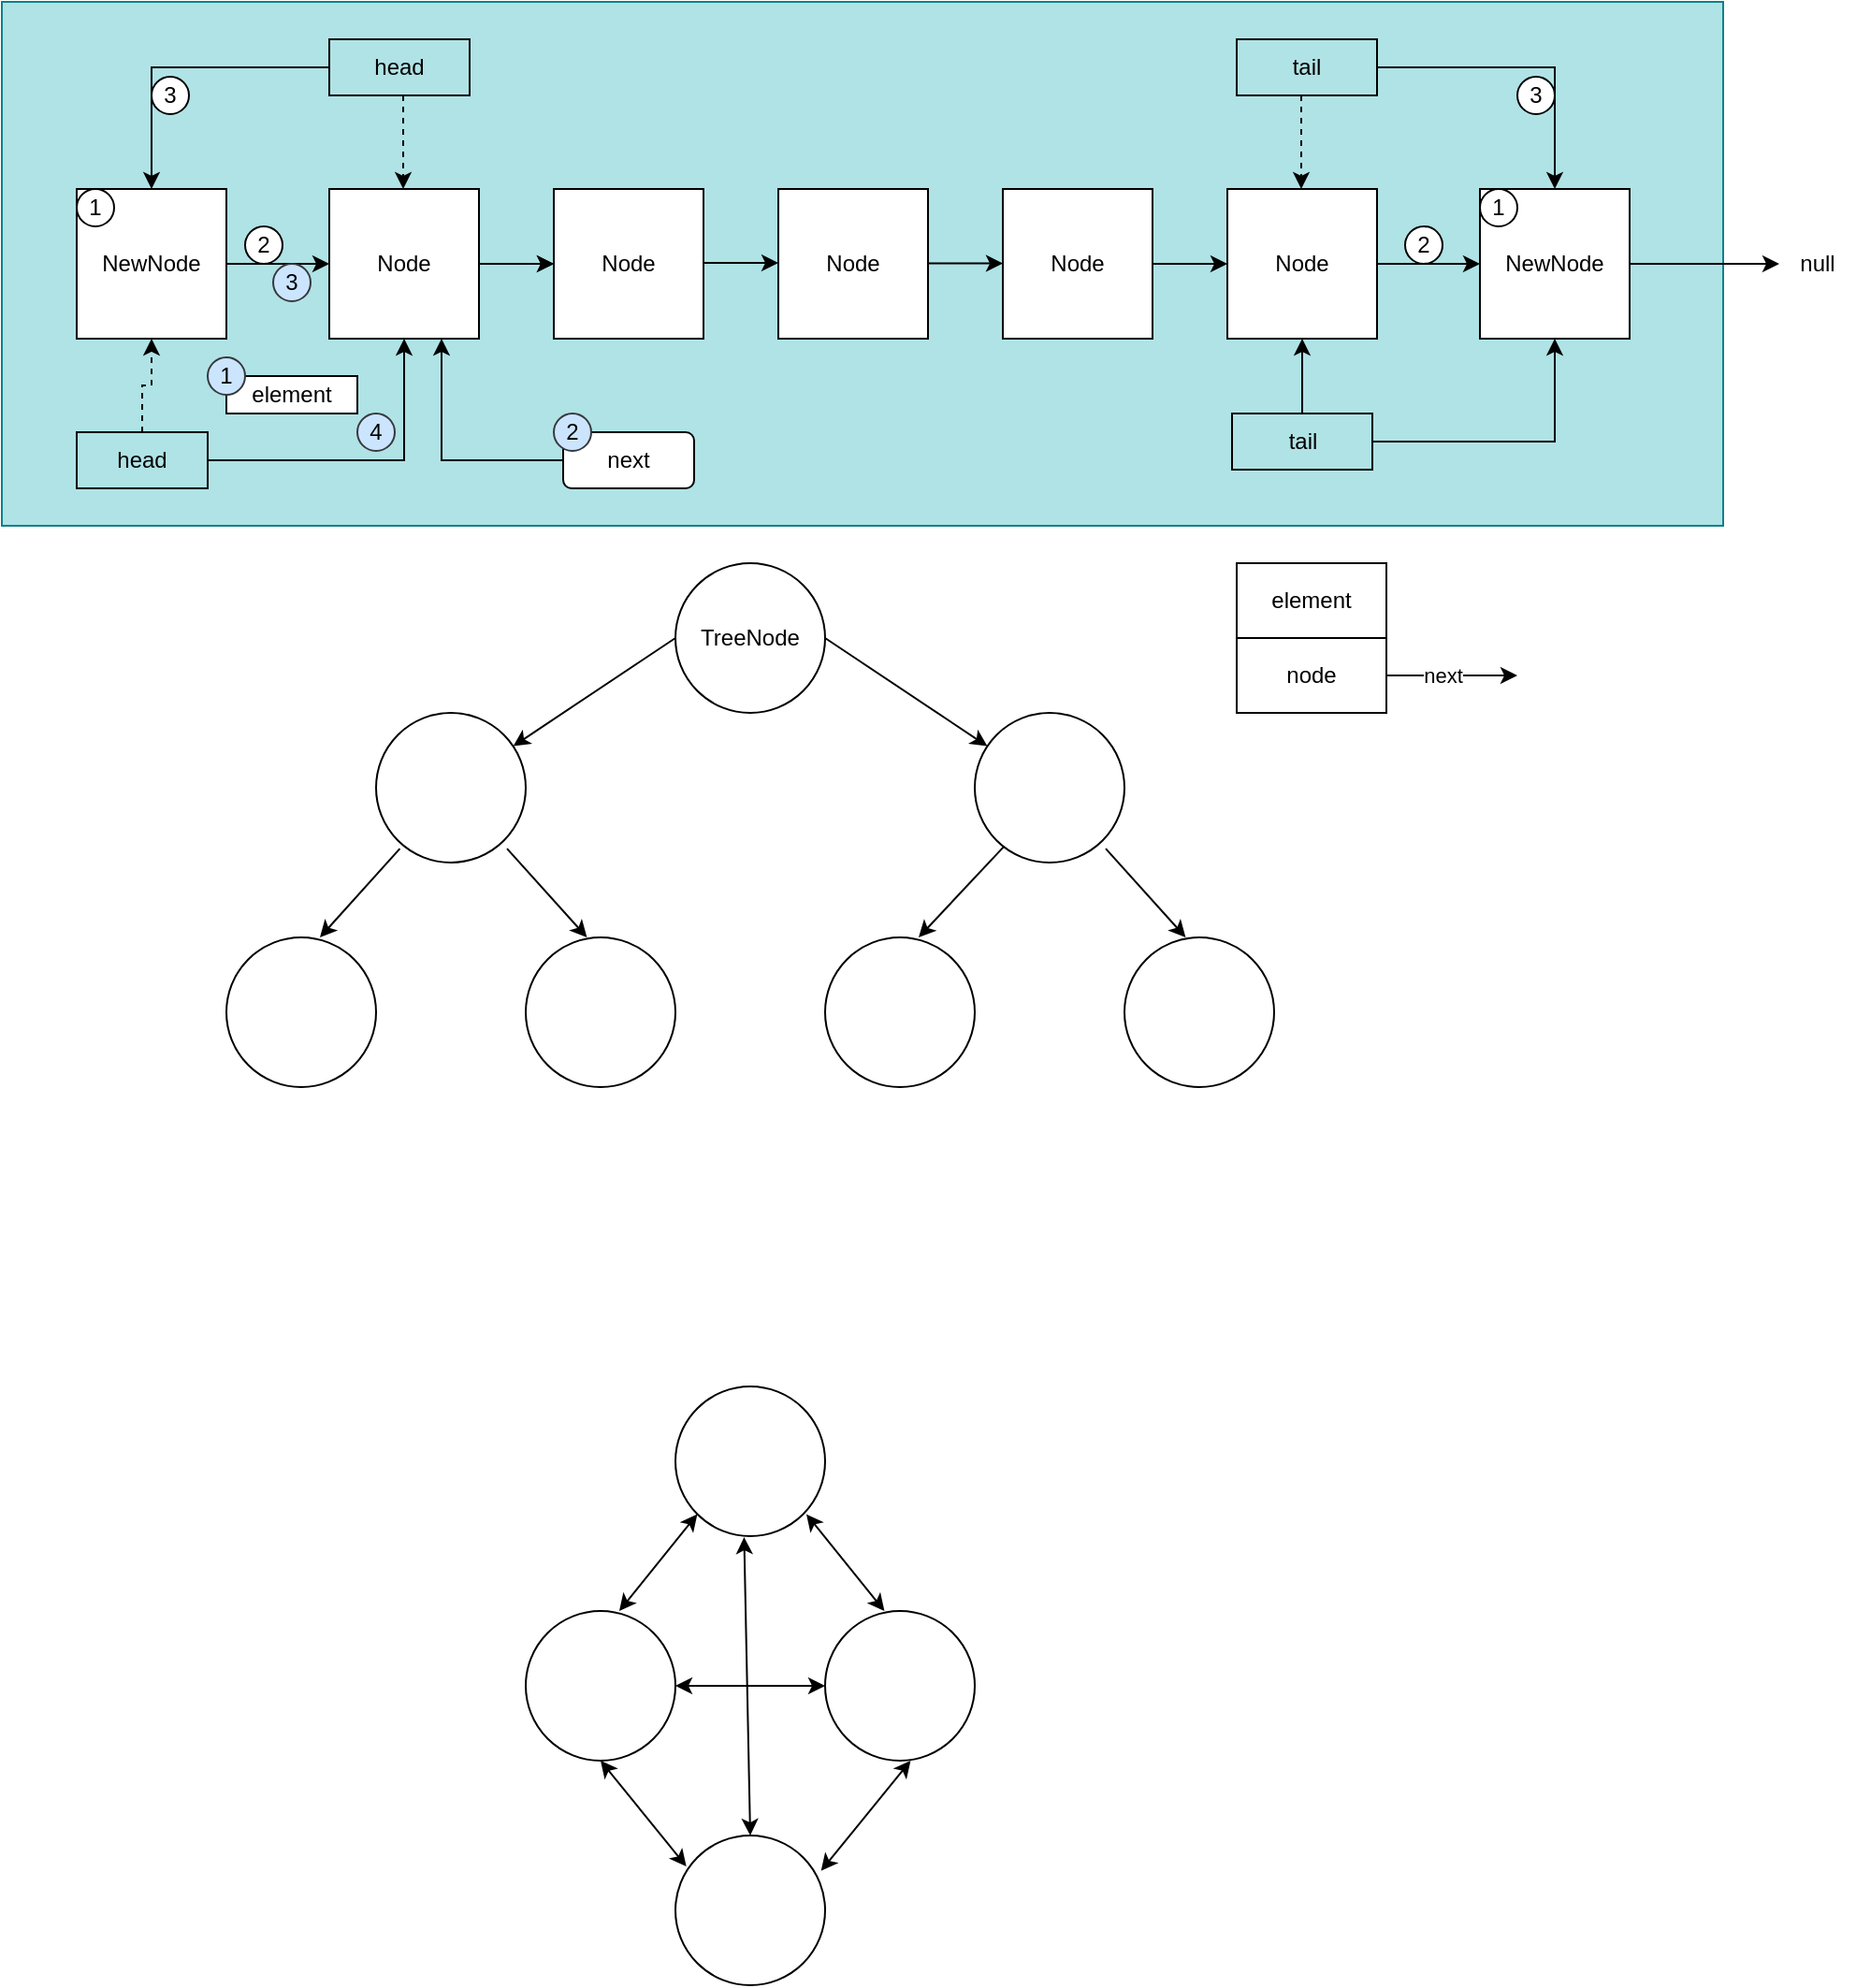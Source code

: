 <mxfile version="20.4.2" type="github">
  <diagram id="qRkt4Y1RNNpKCaW_8E0I" name="Page-1">
    <mxGraphModel dx="1731" dy="1593" grid="1" gridSize="10" guides="1" tooltips="1" connect="1" arrows="1" fold="1" page="1" pageScale="1" pageWidth="850" pageHeight="1100" math="0" shadow="0">
      <root>
        <mxCell id="0" />
        <mxCell id="1" parent="0" />
        <mxCell id="WboviOallaujsfzrFde7-1" value="" style="rounded=0;whiteSpace=wrap;html=1;fillColor=#b0e3e6;strokeColor=#0e8088;" parent="1" vertex="1">
          <mxGeometry x="-40" y="-20" width="920" height="280" as="geometry" />
        </mxCell>
        <mxCell id="gd5NWxnu7YvVOIcEfiuP-2" value="" style="edgeStyle=orthogonalEdgeStyle;rounded=0;orthogonalLoop=1;jettySize=auto;html=1;" edge="1" parent="1" source="pceAAc0VWWeZ7ACtFp88-1" target="pceAAc0VWWeZ7ACtFp88-2">
          <mxGeometry relative="1" as="geometry" />
        </mxCell>
        <mxCell id="pceAAc0VWWeZ7ACtFp88-1" value="Node" style="whiteSpace=wrap;html=1;aspect=fixed;" parent="1" vertex="1">
          <mxGeometry x="135" y="80" width="80" height="80" as="geometry" />
        </mxCell>
        <mxCell id="pceAAc0VWWeZ7ACtFp88-2" value="Node" style="whiteSpace=wrap;html=1;aspect=fixed;" parent="1" vertex="1">
          <mxGeometry x="255" y="80" width="80" height="80" as="geometry" />
        </mxCell>
        <mxCell id="pceAAc0VWWeZ7ACtFp88-3" value="Node" style="whiteSpace=wrap;html=1;aspect=fixed;" parent="1" vertex="1">
          <mxGeometry x="375" y="80" width="80" height="80" as="geometry" />
        </mxCell>
        <mxCell id="gd5NWxnu7YvVOIcEfiuP-14" value="" style="edgeStyle=orthogonalEdgeStyle;rounded=0;orthogonalLoop=1;jettySize=auto;html=1;endArrow=classic;endFill=1;" edge="1" parent="1" source="pceAAc0VWWeZ7ACtFp88-4" target="pceAAc0VWWeZ7ACtFp88-5">
          <mxGeometry relative="1" as="geometry" />
        </mxCell>
        <mxCell id="pceAAc0VWWeZ7ACtFp88-4" value="Node" style="whiteSpace=wrap;html=1;aspect=fixed;" parent="1" vertex="1">
          <mxGeometry x="495" y="80" width="80" height="80" as="geometry" />
        </mxCell>
        <mxCell id="gd5NWxnu7YvVOIcEfiuP-16" value="" style="edgeStyle=orthogonalEdgeStyle;rounded=0;orthogonalLoop=1;jettySize=auto;html=1;endArrow=classic;endFill=1;" edge="1" parent="1" source="pceAAc0VWWeZ7ACtFp88-5" target="gd5NWxnu7YvVOIcEfiuP-6">
          <mxGeometry relative="1" as="geometry" />
        </mxCell>
        <mxCell id="pceAAc0VWWeZ7ACtFp88-5" value="Node" style="whiteSpace=wrap;html=1;aspect=fixed;" parent="1" vertex="1">
          <mxGeometry x="615" y="80" width="80" height="80" as="geometry" />
        </mxCell>
        <mxCell id="pceAAc0VWWeZ7ACtFp88-7" value="" style="endArrow=classic;html=1;rounded=0;entryX=0;entryY=0.5;entryDx=0;entryDy=0;" parent="1" target="pceAAc0VWWeZ7ACtFp88-2" edge="1">
          <mxGeometry width="50" height="50" relative="1" as="geometry">
            <mxPoint x="215" y="120" as="sourcePoint" />
            <mxPoint x="265" y="70" as="targetPoint" />
          </mxGeometry>
        </mxCell>
        <mxCell id="pceAAc0VWWeZ7ACtFp88-8" value="" style="endArrow=classic;html=1;rounded=0;entryX=0;entryY=0.5;entryDx=0;entryDy=0;" parent="1" edge="1">
          <mxGeometry width="50" height="50" relative="1" as="geometry">
            <mxPoint x="335" y="119.5" as="sourcePoint" />
            <mxPoint x="375" y="119.5" as="targetPoint" />
          </mxGeometry>
        </mxCell>
        <mxCell id="pceAAc0VWWeZ7ACtFp88-9" value="" style="endArrow=classic;html=1;rounded=0;entryX=0;entryY=0.5;entryDx=0;entryDy=0;" parent="1" edge="1">
          <mxGeometry width="50" height="50" relative="1" as="geometry">
            <mxPoint x="455" y="119.8" as="sourcePoint" />
            <mxPoint x="495" y="119.8" as="targetPoint" />
          </mxGeometry>
        </mxCell>
        <mxCell id="pceAAc0VWWeZ7ACtFp88-11" value="&lt;div&gt;TreeNode&lt;/div&gt;" style="ellipse;whiteSpace=wrap;html=1;aspect=fixed;" parent="1" vertex="1">
          <mxGeometry x="320" y="280" width="80" height="80" as="geometry" />
        </mxCell>
        <mxCell id="pceAAc0VWWeZ7ACtFp88-14" value="" style="ellipse;whiteSpace=wrap;html=1;aspect=fixed;" parent="1" vertex="1">
          <mxGeometry x="160" y="360" width="80" height="80" as="geometry" />
        </mxCell>
        <mxCell id="pceAAc0VWWeZ7ACtFp88-15" value="" style="ellipse;whiteSpace=wrap;html=1;aspect=fixed;" parent="1" vertex="1">
          <mxGeometry x="480" y="360" width="80" height="80" as="geometry" />
        </mxCell>
        <mxCell id="pceAAc0VWWeZ7ACtFp88-16" value="" style="ellipse;whiteSpace=wrap;html=1;aspect=fixed;" parent="1" vertex="1">
          <mxGeometry x="80" y="480" width="80" height="80" as="geometry" />
        </mxCell>
        <mxCell id="pceAAc0VWWeZ7ACtFp88-17" value="" style="ellipse;whiteSpace=wrap;html=1;aspect=fixed;" parent="1" vertex="1">
          <mxGeometry x="240" y="480" width="80" height="80" as="geometry" />
        </mxCell>
        <mxCell id="pceAAc0VWWeZ7ACtFp88-18" value="" style="ellipse;whiteSpace=wrap;html=1;aspect=fixed;" parent="1" vertex="1">
          <mxGeometry x="560" y="480" width="80" height="80" as="geometry" />
        </mxCell>
        <mxCell id="pceAAc0VWWeZ7ACtFp88-19" value="" style="ellipse;whiteSpace=wrap;html=1;aspect=fixed;" parent="1" vertex="1">
          <mxGeometry x="400" y="480" width="80" height="80" as="geometry" />
        </mxCell>
        <mxCell id="pceAAc0VWWeZ7ACtFp88-20" value="" style="endArrow=classic;html=1;rounded=0;exitX=0;exitY=0.5;exitDx=0;exitDy=0;" parent="1" source="pceAAc0VWWeZ7ACtFp88-11" target="pceAAc0VWWeZ7ACtFp88-14" edge="1">
          <mxGeometry width="50" height="50" relative="1" as="geometry">
            <mxPoint x="255" y="360" as="sourcePoint" />
            <mxPoint x="250" y="410" as="targetPoint" />
          </mxGeometry>
        </mxCell>
        <mxCell id="pceAAc0VWWeZ7ACtFp88-21" value="" style="endArrow=classic;html=1;rounded=0;exitX=1;exitY=0.5;exitDx=0;exitDy=0;" parent="1" source="pceAAc0VWWeZ7ACtFp88-11" target="pceAAc0VWWeZ7ACtFp88-15" edge="1">
          <mxGeometry width="50" height="50" relative="1" as="geometry">
            <mxPoint x="400.004" y="330.0" as="sourcePoint" />
            <mxPoint x="484.87" y="375.736" as="targetPoint" />
          </mxGeometry>
        </mxCell>
        <mxCell id="pceAAc0VWWeZ7ACtFp88-23" value="" style="endArrow=classic;html=1;rounded=0;exitX=0.159;exitY=0.907;exitDx=0;exitDy=0;exitPerimeter=0;" parent="1" source="pceAAc0VWWeZ7ACtFp88-14" edge="1">
          <mxGeometry width="50" height="50" relative="1" as="geometry">
            <mxPoint x="214.87" y="434.26" as="sourcePoint" />
            <mxPoint x="130" y="480" as="targetPoint" />
          </mxGeometry>
        </mxCell>
        <mxCell id="pceAAc0VWWeZ7ACtFp88-24" value="" style="endArrow=classic;html=1;rounded=0;exitX=0.195;exitY=0.893;exitDx=0;exitDy=0;exitPerimeter=0;" parent="1" source="pceAAc0VWWeZ7ACtFp88-15" edge="1">
          <mxGeometry width="50" height="50" relative="1" as="geometry">
            <mxPoint x="492.72" y="432.56" as="sourcePoint" />
            <mxPoint x="450.004" y="479.996" as="targetPoint" />
          </mxGeometry>
        </mxCell>
        <mxCell id="pceAAc0VWWeZ7ACtFp88-25" value="" style="endArrow=classic;html=1;rounded=0;exitX=0.159;exitY=0.907;exitDx=0;exitDy=0;exitPerimeter=0;" parent="1" edge="1">
          <mxGeometry width="50" height="50" relative="1" as="geometry">
            <mxPoint x="230" y="432.56" as="sourcePoint" />
            <mxPoint x="272.72" y="480.0" as="targetPoint" />
          </mxGeometry>
        </mxCell>
        <mxCell id="pceAAc0VWWeZ7ACtFp88-28" value="" style="endArrow=classic;html=1;rounded=0;exitX=0.159;exitY=0.907;exitDx=0;exitDy=0;exitPerimeter=0;" parent="1" edge="1">
          <mxGeometry width="50" height="50" relative="1" as="geometry">
            <mxPoint x="550" y="432.56" as="sourcePoint" />
            <mxPoint x="592.72" y="480.0" as="targetPoint" />
          </mxGeometry>
        </mxCell>
        <mxCell id="pceAAc0VWWeZ7ACtFp88-29" value="" style="ellipse;whiteSpace=wrap;html=1;aspect=fixed;" parent="1" vertex="1">
          <mxGeometry x="320" y="720" width="80" height="80" as="geometry" />
        </mxCell>
        <mxCell id="pceAAc0VWWeZ7ACtFp88-30" value="" style="ellipse;whiteSpace=wrap;html=1;aspect=fixed;" parent="1" vertex="1">
          <mxGeometry x="240" y="840" width="80" height="80" as="geometry" />
        </mxCell>
        <mxCell id="pceAAc0VWWeZ7ACtFp88-31" value="" style="ellipse;whiteSpace=wrap;html=1;aspect=fixed;" parent="1" vertex="1">
          <mxGeometry x="400" y="840" width="80" height="80" as="geometry" />
        </mxCell>
        <mxCell id="pceAAc0VWWeZ7ACtFp88-35" value="" style="endArrow=classic;startArrow=classic;html=1;rounded=0;entryX=0;entryY=1;entryDx=0;entryDy=0;" parent="1" target="pceAAc0VWWeZ7ACtFp88-29" edge="1">
          <mxGeometry width="50" height="50" relative="1" as="geometry">
            <mxPoint x="290" y="840" as="sourcePoint" />
            <mxPoint x="340" y="790" as="targetPoint" />
          </mxGeometry>
        </mxCell>
        <mxCell id="pceAAc0VWWeZ7ACtFp88-36" value="" style="endArrow=classic;startArrow=classic;html=1;rounded=0;entryX=0;entryY=1;entryDx=0;entryDy=0;" parent="1" edge="1">
          <mxGeometry width="50" height="50" relative="1" as="geometry">
            <mxPoint x="431.716" y="840" as="sourcePoint" />
            <mxPoint x="390.0" y="788.284" as="targetPoint" />
          </mxGeometry>
        </mxCell>
        <mxCell id="pceAAc0VWWeZ7ACtFp88-39" value="" style="endArrow=classic;startArrow=classic;html=1;rounded=0;entryX=1;entryY=0.5;entryDx=0;entryDy=0;exitX=0;exitY=0.5;exitDx=0;exitDy=0;" parent="1" source="pceAAc0VWWeZ7ACtFp88-31" target="pceAAc0VWWeZ7ACtFp88-30" edge="1">
          <mxGeometry width="50" height="50" relative="1" as="geometry">
            <mxPoint x="380.856" y="905.86" as="sourcePoint" />
            <mxPoint x="339.14" y="854.144" as="targetPoint" />
          </mxGeometry>
        </mxCell>
        <mxCell id="pceAAc0VWWeZ7ACtFp88-40" value="" style="ellipse;whiteSpace=wrap;html=1;aspect=fixed;" parent="1" vertex="1">
          <mxGeometry x="320" y="960" width="80" height="80" as="geometry" />
        </mxCell>
        <mxCell id="pceAAc0VWWeZ7ACtFp88-41" value="" style="endArrow=classic;startArrow=classic;html=1;rounded=0;entryX=0;entryY=1;entryDx=0;entryDy=0;exitX=0.073;exitY=0.207;exitDx=0;exitDy=0;exitPerimeter=0;" parent="1" source="pceAAc0VWWeZ7ACtFp88-40" edge="1">
          <mxGeometry width="50" height="50" relative="1" as="geometry">
            <mxPoint x="321.716" y="971.72" as="sourcePoint" />
            <mxPoint x="280.0" y="920.004" as="targetPoint" />
          </mxGeometry>
        </mxCell>
        <mxCell id="pceAAc0VWWeZ7ACtFp88-42" value="" style="endArrow=classic;startArrow=classic;html=1;rounded=0;entryX=0;entryY=1;entryDx=0;entryDy=0;exitX=0.973;exitY=0.236;exitDx=0;exitDy=0;exitPerimeter=0;" parent="1" source="pceAAc0VWWeZ7ACtFp88-40" edge="1">
          <mxGeometry width="50" height="50" relative="1" as="geometry">
            <mxPoint x="404" y="971.72" as="sourcePoint" />
            <mxPoint x="445.716" y="920.004" as="targetPoint" />
          </mxGeometry>
        </mxCell>
        <mxCell id="pceAAc0VWWeZ7ACtFp88-43" value="" style="endArrow=classic;startArrow=classic;html=1;rounded=0;entryX=0.459;entryY=1.007;entryDx=0;entryDy=0;entryPerimeter=0;exitX=0.5;exitY=0;exitDx=0;exitDy=0;" parent="1" source="pceAAc0VWWeZ7ACtFp88-40" target="pceAAc0VWWeZ7ACtFp88-29" edge="1">
          <mxGeometry width="50" height="50" relative="1" as="geometry">
            <mxPoint x="380.856" y="871.72" as="sourcePoint" />
            <mxPoint x="339.14" y="820.004" as="targetPoint" />
          </mxGeometry>
        </mxCell>
        <mxCell id="gd5NWxnu7YvVOIcEfiuP-18" style="edgeStyle=orthogonalEdgeStyle;rounded=0;orthogonalLoop=1;jettySize=auto;html=1;entryX=0.5;entryY=0;entryDx=0;entryDy=0;endArrow=classic;endFill=1;" edge="1" parent="1" source="WboviOallaujsfzrFde7-3" target="gd5NWxnu7YvVOIcEfiuP-1">
          <mxGeometry relative="1" as="geometry" />
        </mxCell>
        <mxCell id="WboviOallaujsfzrFde7-3" value="head" style="rounded=0;whiteSpace=wrap;html=1;fillColor=none;" parent="1" vertex="1">
          <mxGeometry x="135" width="75" height="30" as="geometry" />
        </mxCell>
        <mxCell id="gd5NWxnu7YvVOIcEfiuP-28" style="edgeStyle=orthogonalEdgeStyle;rounded=0;orthogonalLoop=1;jettySize=auto;html=1;endArrow=classic;endFill=1;" edge="1" parent="1" source="WboviOallaujsfzrFde7-4" target="gd5NWxnu7YvVOIcEfiuP-6">
          <mxGeometry relative="1" as="geometry" />
        </mxCell>
        <mxCell id="WboviOallaujsfzrFde7-4" value="tail" style="rounded=0;whiteSpace=wrap;html=1;fillColor=none;" parent="1" vertex="1">
          <mxGeometry x="620" width="75" height="30" as="geometry" />
        </mxCell>
        <mxCell id="WboviOallaujsfzrFde7-12" value="" style="endArrow=classic;html=1;rounded=0;dashed=1;" parent="1" edge="1">
          <mxGeometry width="50" height="50" relative="1" as="geometry">
            <mxPoint x="174.5" y="30" as="sourcePoint" />
            <mxPoint x="174.5" y="80" as="targetPoint" />
          </mxGeometry>
        </mxCell>
        <mxCell id="WboviOallaujsfzrFde7-13" value="" style="endArrow=classic;html=1;rounded=0;dashed=1;" parent="1" edge="1">
          <mxGeometry width="50" height="50" relative="1" as="geometry">
            <mxPoint x="654.5" y="30" as="sourcePoint" />
            <mxPoint x="654.5" y="80" as="targetPoint" />
          </mxGeometry>
        </mxCell>
        <mxCell id="WboviOallaujsfzrFde7-14" value="&lt;div&gt;element&lt;/div&gt;" style="rounded=0;whiteSpace=wrap;html=1;" parent="1" vertex="1">
          <mxGeometry x="620" y="280" width="80" height="40" as="geometry" />
        </mxCell>
        <mxCell id="WboviOallaujsfzrFde7-16" value="node" style="rounded=0;whiteSpace=wrap;html=1;" parent="1" vertex="1">
          <mxGeometry x="620" y="320" width="80" height="40" as="geometry" />
        </mxCell>
        <mxCell id="WboviOallaujsfzrFde7-18" value="" style="endArrow=classic;html=1;rounded=0;exitX=1;exitY=0.5;exitDx=0;exitDy=0;" parent="1" source="WboviOallaujsfzrFde7-16" edge="1">
          <mxGeometry width="50" height="50" relative="1" as="geometry">
            <mxPoint x="870" y="540.2" as="sourcePoint" />
            <mxPoint x="770" y="340" as="targetPoint" />
          </mxGeometry>
        </mxCell>
        <mxCell id="WboviOallaujsfzrFde7-19" value="next" style="edgeLabel;html=1;align=center;verticalAlign=middle;resizable=0;points=[];" parent="WboviOallaujsfzrFde7-18" vertex="1" connectable="0">
          <mxGeometry x="0.571" y="1" relative="1" as="geometry">
            <mxPoint x="-25" y="1" as="offset" />
          </mxGeometry>
        </mxCell>
        <mxCell id="gd5NWxnu7YvVOIcEfiuP-4" style="edgeStyle=orthogonalEdgeStyle;rounded=0;orthogonalLoop=1;jettySize=auto;html=1;exitX=1;exitY=0.5;exitDx=0;exitDy=0;entryX=0;entryY=0.5;entryDx=0;entryDy=0;" edge="1" parent="1" source="gd5NWxnu7YvVOIcEfiuP-1" target="pceAAc0VWWeZ7ACtFp88-1">
          <mxGeometry relative="1" as="geometry">
            <mxPoint x="125" y="120" as="targetPoint" />
            <Array as="points" />
          </mxGeometry>
        </mxCell>
        <mxCell id="gd5NWxnu7YvVOIcEfiuP-1" value="&lt;div&gt;NewNode&lt;/div&gt;" style="whiteSpace=wrap;html=1;aspect=fixed;" vertex="1" parent="1">
          <mxGeometry y="80" width="80" height="80" as="geometry" />
        </mxCell>
        <mxCell id="gd5NWxnu7YvVOIcEfiuP-5" value="1" style="ellipse;whiteSpace=wrap;html=1;aspect=fixed;" vertex="1" parent="1">
          <mxGeometry y="80" width="20" height="20" as="geometry" />
        </mxCell>
        <mxCell id="gd5NWxnu7YvVOIcEfiuP-22" value="" style="edgeStyle=orthogonalEdgeStyle;rounded=0;orthogonalLoop=1;jettySize=auto;html=1;endArrow=classic;endFill=1;" edge="1" parent="1" source="gd5NWxnu7YvVOIcEfiuP-6">
          <mxGeometry relative="1" as="geometry">
            <mxPoint x="910" y="120" as="targetPoint" />
          </mxGeometry>
        </mxCell>
        <mxCell id="gd5NWxnu7YvVOIcEfiuP-6" value="&lt;div&gt;NewNode&lt;/div&gt;" style="whiteSpace=wrap;html=1;aspect=fixed;" vertex="1" parent="1">
          <mxGeometry x="750" y="80" width="80" height="80" as="geometry" />
        </mxCell>
        <mxCell id="gd5NWxnu7YvVOIcEfiuP-19" value="2" style="ellipse;whiteSpace=wrap;html=1;aspect=fixed;" vertex="1" parent="1">
          <mxGeometry x="90" y="100" width="20" height="20" as="geometry" />
        </mxCell>
        <mxCell id="gd5NWxnu7YvVOIcEfiuP-20" value="3" style="ellipse;whiteSpace=wrap;html=1;aspect=fixed;" vertex="1" parent="1">
          <mxGeometry x="40" y="20" width="20" height="20" as="geometry" />
        </mxCell>
        <mxCell id="gd5NWxnu7YvVOIcEfiuP-23" value="null" style="text;html=1;align=center;verticalAlign=middle;resizable=0;points=[];autosize=1;strokeColor=none;fillColor=none;" vertex="1" parent="1">
          <mxGeometry x="910" y="105" width="40" height="30" as="geometry" />
        </mxCell>
        <mxCell id="gd5NWxnu7YvVOIcEfiuP-24" value="1" style="ellipse;whiteSpace=wrap;html=1;aspect=fixed;" vertex="1" parent="1">
          <mxGeometry x="750" y="80" width="20" height="20" as="geometry" />
        </mxCell>
        <mxCell id="gd5NWxnu7YvVOIcEfiuP-25" value="3" style="ellipse;whiteSpace=wrap;html=1;aspect=fixed;" vertex="1" parent="1">
          <mxGeometry x="770" y="20" width="20" height="20" as="geometry" />
        </mxCell>
        <mxCell id="gd5NWxnu7YvVOIcEfiuP-30" style="edgeStyle=orthogonalEdgeStyle;rounded=0;orthogonalLoop=1;jettySize=auto;html=1;entryX=0.5;entryY=1;entryDx=0;entryDy=0;dashed=1;endArrow=classic;endFill=1;" edge="1" parent="1" source="gd5NWxnu7YvVOIcEfiuP-29" target="gd5NWxnu7YvVOIcEfiuP-1">
          <mxGeometry relative="1" as="geometry" />
        </mxCell>
        <mxCell id="gd5NWxnu7YvVOIcEfiuP-32" style="edgeStyle=orthogonalEdgeStyle;rounded=0;orthogonalLoop=1;jettySize=auto;html=1;entryX=0.5;entryY=1;entryDx=0;entryDy=0;endArrow=classic;endFill=1;" edge="1" parent="1" source="gd5NWxnu7YvVOIcEfiuP-29" target="pceAAc0VWWeZ7ACtFp88-1">
          <mxGeometry relative="1" as="geometry" />
        </mxCell>
        <mxCell id="gd5NWxnu7YvVOIcEfiuP-29" value="head" style="rounded=0;whiteSpace=wrap;html=1;fillColor=none;" vertex="1" parent="1">
          <mxGeometry y="210" width="70" height="30" as="geometry" />
        </mxCell>
        <mxCell id="gd5NWxnu7YvVOIcEfiuP-34" value="element" style="rounded=0;whiteSpace=wrap;html=1;" vertex="1" parent="1">
          <mxGeometry x="80" y="180" width="70" height="20" as="geometry" />
        </mxCell>
        <mxCell id="gd5NWxnu7YvVOIcEfiuP-35" value="1" style="ellipse;whiteSpace=wrap;html=1;aspect=fixed;fillColor=#cce5ff;strokeColor=#36393d;" vertex="1" parent="1">
          <mxGeometry x="70" y="170" width="20" height="20" as="geometry" />
        </mxCell>
        <mxCell id="gd5NWxnu7YvVOIcEfiuP-37" style="edgeStyle=orthogonalEdgeStyle;rounded=0;orthogonalLoop=1;jettySize=auto;html=1;entryX=0.75;entryY=1;entryDx=0;entryDy=0;endArrow=classic;endFill=1;" edge="1" parent="1" source="gd5NWxnu7YvVOIcEfiuP-36" target="pceAAc0VWWeZ7ACtFp88-1">
          <mxGeometry relative="1" as="geometry" />
        </mxCell>
        <mxCell id="gd5NWxnu7YvVOIcEfiuP-36" value="&lt;div&gt;next&lt;/div&gt;" style="rounded=1;whiteSpace=wrap;html=1;" vertex="1" parent="1">
          <mxGeometry x="260" y="210" width="70" height="30" as="geometry" />
        </mxCell>
        <mxCell id="gd5NWxnu7YvVOIcEfiuP-38" value="2" style="ellipse;whiteSpace=wrap;html=1;aspect=fixed;fillColor=#cce5ff;strokeColor=#36393d;" vertex="1" parent="1">
          <mxGeometry x="255" y="200" width="20" height="20" as="geometry" />
        </mxCell>
        <mxCell id="gd5NWxnu7YvVOIcEfiuP-39" value="3" style="ellipse;whiteSpace=wrap;html=1;aspect=fixed;fillColor=#cce5ff;strokeColor=#36393d;" vertex="1" parent="1">
          <mxGeometry x="105" y="120" width="20" height="20" as="geometry" />
        </mxCell>
        <mxCell id="gd5NWxnu7YvVOIcEfiuP-40" value="4" style="ellipse;whiteSpace=wrap;html=1;aspect=fixed;fillColor=#cce5ff;strokeColor=#36393d;" vertex="1" parent="1">
          <mxGeometry x="150" y="200" width="20" height="20" as="geometry" />
        </mxCell>
        <mxCell id="gd5NWxnu7YvVOIcEfiuP-42" style="edgeStyle=orthogonalEdgeStyle;rounded=0;orthogonalLoop=1;jettySize=auto;html=1;entryX=0.5;entryY=1;entryDx=0;entryDy=0;endArrow=classic;endFill=1;" edge="1" parent="1" source="gd5NWxnu7YvVOIcEfiuP-41" target="pceAAc0VWWeZ7ACtFp88-5">
          <mxGeometry relative="1" as="geometry" />
        </mxCell>
        <mxCell id="gd5NWxnu7YvVOIcEfiuP-43" style="edgeStyle=orthogonalEdgeStyle;rounded=0;orthogonalLoop=1;jettySize=auto;html=1;entryX=0.5;entryY=1;entryDx=0;entryDy=0;endArrow=classic;endFill=1;" edge="1" parent="1" source="gd5NWxnu7YvVOIcEfiuP-41" target="gd5NWxnu7YvVOIcEfiuP-6">
          <mxGeometry relative="1" as="geometry" />
        </mxCell>
        <mxCell id="gd5NWxnu7YvVOIcEfiuP-41" value="tail" style="rounded=0;whiteSpace=wrap;html=1;fillColor=none;" vertex="1" parent="1">
          <mxGeometry x="617.5" y="200" width="75" height="30" as="geometry" />
        </mxCell>
        <mxCell id="gd5NWxnu7YvVOIcEfiuP-44" value="2" style="ellipse;whiteSpace=wrap;html=1;aspect=fixed;" vertex="1" parent="1">
          <mxGeometry x="710" y="100" width="20" height="20" as="geometry" />
        </mxCell>
      </root>
    </mxGraphModel>
  </diagram>
</mxfile>
